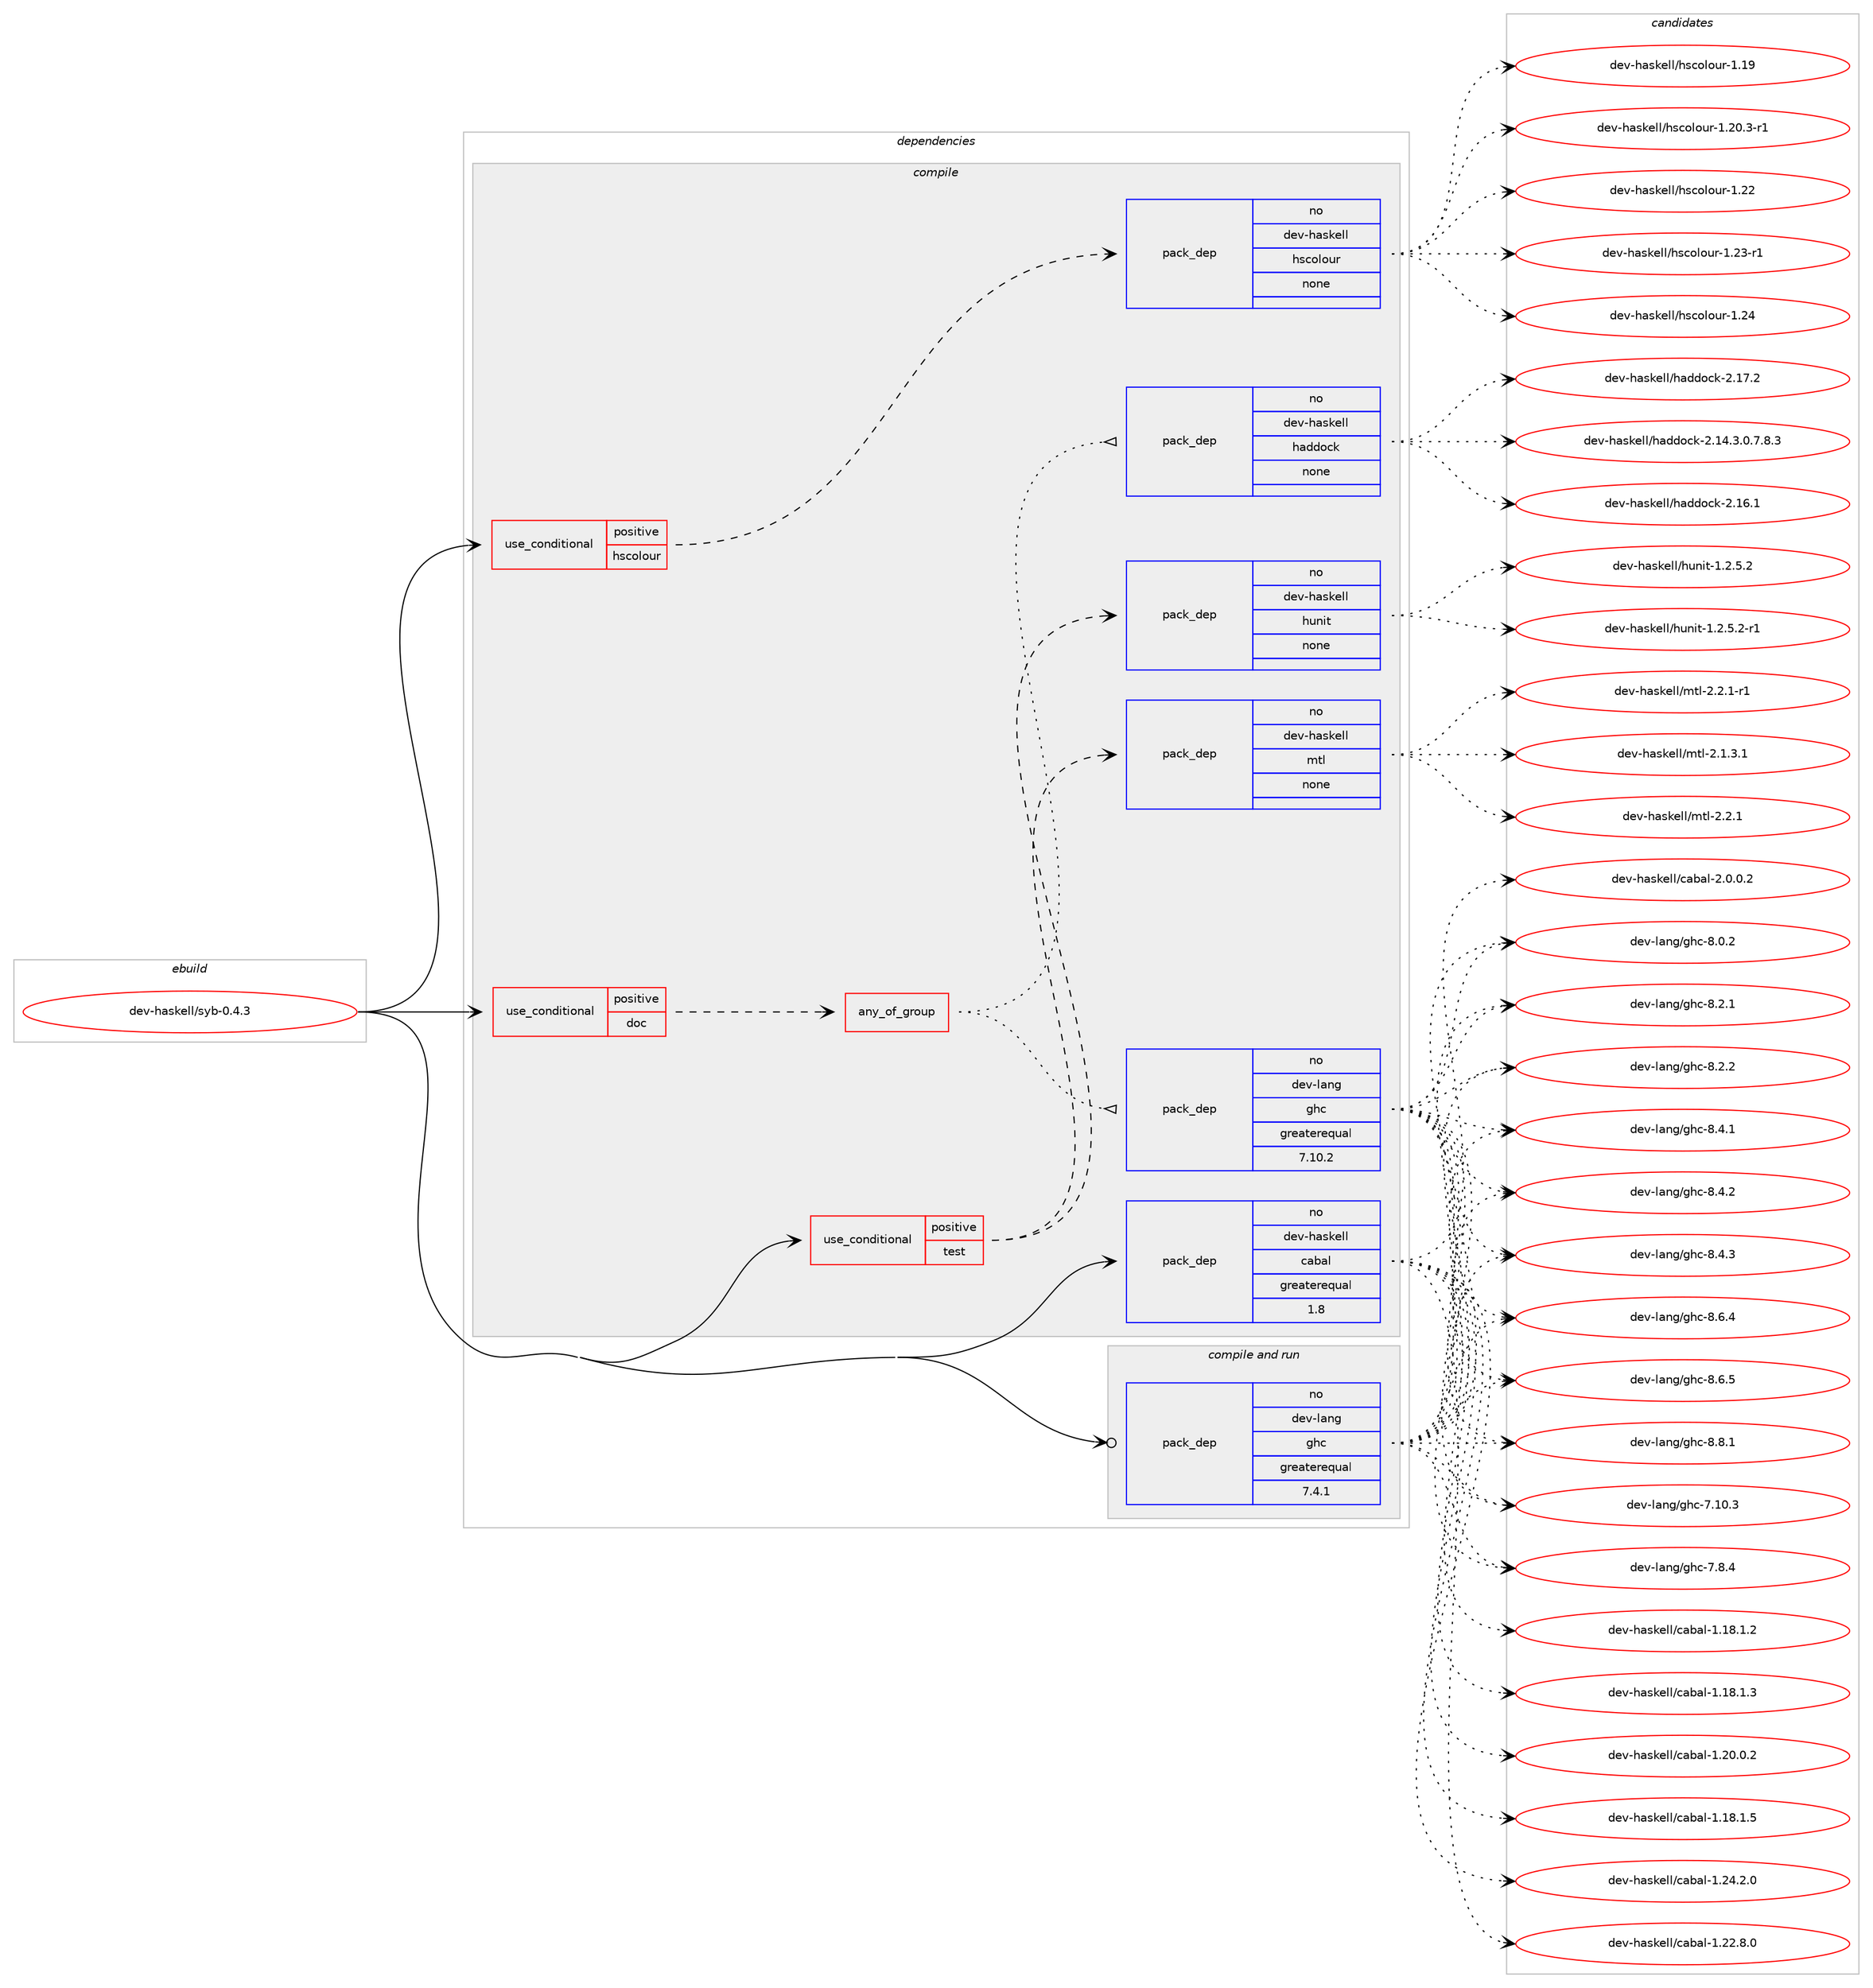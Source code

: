 digraph prolog {

# *************
# Graph options
# *************

newrank=true;
concentrate=true;
compound=true;
graph [rankdir=LR,fontname=Helvetica,fontsize=10,ranksep=1.5];#, ranksep=2.5, nodesep=0.2];
edge  [arrowhead=vee];
node  [fontname=Helvetica,fontsize=10];

# **********
# The ebuild
# **********

subgraph cluster_leftcol {
color=gray;
rank=same;
label=<<i>ebuild</i>>;
id [label="dev-haskell/syb-0.4.3", color=red, width=4, href="../dev-haskell/syb-0.4.3.svg"];
}

# ****************
# The dependencies
# ****************

subgraph cluster_midcol {
color=gray;
label=<<i>dependencies</i>>;
subgraph cluster_compile {
fillcolor="#eeeeee";
style=filled;
label=<<i>compile</i>>;
subgraph cond127675 {
dependency544765 [label=<<TABLE BORDER="0" CELLBORDER="1" CELLSPACING="0" CELLPADDING="4"><TR><TD ROWSPAN="3" CELLPADDING="10">use_conditional</TD></TR><TR><TD>positive</TD></TR><TR><TD>doc</TD></TR></TABLE>>, shape=none, color=red];
subgraph any10519 {
dependency544766 [label=<<TABLE BORDER="0" CELLBORDER="1" CELLSPACING="0" CELLPADDING="4"><TR><TD CELLPADDING="10">any_of_group</TD></TR></TABLE>>, shape=none, color=red];subgraph pack406214 {
dependency544767 [label=<<TABLE BORDER="0" CELLBORDER="1" CELLSPACING="0" CELLPADDING="4" WIDTH="220"><TR><TD ROWSPAN="6" CELLPADDING="30">pack_dep</TD></TR><TR><TD WIDTH="110">no</TD></TR><TR><TD>dev-haskell</TD></TR><TR><TD>haddock</TD></TR><TR><TD>none</TD></TR><TR><TD></TD></TR></TABLE>>, shape=none, color=blue];
}
dependency544766:e -> dependency544767:w [weight=20,style="dotted",arrowhead="oinv"];
subgraph pack406215 {
dependency544768 [label=<<TABLE BORDER="0" CELLBORDER="1" CELLSPACING="0" CELLPADDING="4" WIDTH="220"><TR><TD ROWSPAN="6" CELLPADDING="30">pack_dep</TD></TR><TR><TD WIDTH="110">no</TD></TR><TR><TD>dev-lang</TD></TR><TR><TD>ghc</TD></TR><TR><TD>greaterequal</TD></TR><TR><TD>7.10.2</TD></TR></TABLE>>, shape=none, color=blue];
}
dependency544766:e -> dependency544768:w [weight=20,style="dotted",arrowhead="oinv"];
}
dependency544765:e -> dependency544766:w [weight=20,style="dashed",arrowhead="vee"];
}
id:e -> dependency544765:w [weight=20,style="solid",arrowhead="vee"];
subgraph cond127676 {
dependency544769 [label=<<TABLE BORDER="0" CELLBORDER="1" CELLSPACING="0" CELLPADDING="4"><TR><TD ROWSPAN="3" CELLPADDING="10">use_conditional</TD></TR><TR><TD>positive</TD></TR><TR><TD>hscolour</TD></TR></TABLE>>, shape=none, color=red];
subgraph pack406216 {
dependency544770 [label=<<TABLE BORDER="0" CELLBORDER="1" CELLSPACING="0" CELLPADDING="4" WIDTH="220"><TR><TD ROWSPAN="6" CELLPADDING="30">pack_dep</TD></TR><TR><TD WIDTH="110">no</TD></TR><TR><TD>dev-haskell</TD></TR><TR><TD>hscolour</TD></TR><TR><TD>none</TD></TR><TR><TD></TD></TR></TABLE>>, shape=none, color=blue];
}
dependency544769:e -> dependency544770:w [weight=20,style="dashed",arrowhead="vee"];
}
id:e -> dependency544769:w [weight=20,style="solid",arrowhead="vee"];
subgraph cond127677 {
dependency544771 [label=<<TABLE BORDER="0" CELLBORDER="1" CELLSPACING="0" CELLPADDING="4"><TR><TD ROWSPAN="3" CELLPADDING="10">use_conditional</TD></TR><TR><TD>positive</TD></TR><TR><TD>test</TD></TR></TABLE>>, shape=none, color=red];
subgraph pack406217 {
dependency544772 [label=<<TABLE BORDER="0" CELLBORDER="1" CELLSPACING="0" CELLPADDING="4" WIDTH="220"><TR><TD ROWSPAN="6" CELLPADDING="30">pack_dep</TD></TR><TR><TD WIDTH="110">no</TD></TR><TR><TD>dev-haskell</TD></TR><TR><TD>hunit</TD></TR><TR><TD>none</TD></TR><TR><TD></TD></TR></TABLE>>, shape=none, color=blue];
}
dependency544771:e -> dependency544772:w [weight=20,style="dashed",arrowhead="vee"];
subgraph pack406218 {
dependency544773 [label=<<TABLE BORDER="0" CELLBORDER="1" CELLSPACING="0" CELLPADDING="4" WIDTH="220"><TR><TD ROWSPAN="6" CELLPADDING="30">pack_dep</TD></TR><TR><TD WIDTH="110">no</TD></TR><TR><TD>dev-haskell</TD></TR><TR><TD>mtl</TD></TR><TR><TD>none</TD></TR><TR><TD></TD></TR></TABLE>>, shape=none, color=blue];
}
dependency544771:e -> dependency544773:w [weight=20,style="dashed",arrowhead="vee"];
}
id:e -> dependency544771:w [weight=20,style="solid",arrowhead="vee"];
subgraph pack406219 {
dependency544774 [label=<<TABLE BORDER="0" CELLBORDER="1" CELLSPACING="0" CELLPADDING="4" WIDTH="220"><TR><TD ROWSPAN="6" CELLPADDING="30">pack_dep</TD></TR><TR><TD WIDTH="110">no</TD></TR><TR><TD>dev-haskell</TD></TR><TR><TD>cabal</TD></TR><TR><TD>greaterequal</TD></TR><TR><TD>1.8</TD></TR></TABLE>>, shape=none, color=blue];
}
id:e -> dependency544774:w [weight=20,style="solid",arrowhead="vee"];
}
subgraph cluster_compileandrun {
fillcolor="#eeeeee";
style=filled;
label=<<i>compile and run</i>>;
subgraph pack406220 {
dependency544775 [label=<<TABLE BORDER="0" CELLBORDER="1" CELLSPACING="0" CELLPADDING="4" WIDTH="220"><TR><TD ROWSPAN="6" CELLPADDING="30">pack_dep</TD></TR><TR><TD WIDTH="110">no</TD></TR><TR><TD>dev-lang</TD></TR><TR><TD>ghc</TD></TR><TR><TD>greaterequal</TD></TR><TR><TD>7.4.1</TD></TR></TABLE>>, shape=none, color=blue];
}
id:e -> dependency544775:w [weight=20,style="solid",arrowhead="odotvee"];
}
subgraph cluster_run {
fillcolor="#eeeeee";
style=filled;
label=<<i>run</i>>;
}
}

# **************
# The candidates
# **************

subgraph cluster_choices {
rank=same;
color=gray;
label=<<i>candidates</i>>;

subgraph choice406214 {
color=black;
nodesep=1;
choice1001011184510497115107101108108471049710010011199107455046495246514648465546564651 [label="dev-haskell/haddock-2.14.3.0.7.8.3", color=red, width=4,href="../dev-haskell/haddock-2.14.3.0.7.8.3.svg"];
choice100101118451049711510710110810847104971001001119910745504649544649 [label="dev-haskell/haddock-2.16.1", color=red, width=4,href="../dev-haskell/haddock-2.16.1.svg"];
choice100101118451049711510710110810847104971001001119910745504649554650 [label="dev-haskell/haddock-2.17.2", color=red, width=4,href="../dev-haskell/haddock-2.17.2.svg"];
dependency544767:e -> choice1001011184510497115107101108108471049710010011199107455046495246514648465546564651:w [style=dotted,weight="100"];
dependency544767:e -> choice100101118451049711510710110810847104971001001119910745504649544649:w [style=dotted,weight="100"];
dependency544767:e -> choice100101118451049711510710110810847104971001001119910745504649554650:w [style=dotted,weight="100"];
}
subgraph choice406215 {
color=black;
nodesep=1;
choice1001011184510897110103471031049945554649484651 [label="dev-lang/ghc-7.10.3", color=red, width=4,href="../dev-lang/ghc-7.10.3.svg"];
choice10010111845108971101034710310499455546564652 [label="dev-lang/ghc-7.8.4", color=red, width=4,href="../dev-lang/ghc-7.8.4.svg"];
choice10010111845108971101034710310499455646484650 [label="dev-lang/ghc-8.0.2", color=red, width=4,href="../dev-lang/ghc-8.0.2.svg"];
choice10010111845108971101034710310499455646504649 [label="dev-lang/ghc-8.2.1", color=red, width=4,href="../dev-lang/ghc-8.2.1.svg"];
choice10010111845108971101034710310499455646504650 [label="dev-lang/ghc-8.2.2", color=red, width=4,href="../dev-lang/ghc-8.2.2.svg"];
choice10010111845108971101034710310499455646524649 [label="dev-lang/ghc-8.4.1", color=red, width=4,href="../dev-lang/ghc-8.4.1.svg"];
choice10010111845108971101034710310499455646524650 [label="dev-lang/ghc-8.4.2", color=red, width=4,href="../dev-lang/ghc-8.4.2.svg"];
choice10010111845108971101034710310499455646524651 [label="dev-lang/ghc-8.4.3", color=red, width=4,href="../dev-lang/ghc-8.4.3.svg"];
choice10010111845108971101034710310499455646544652 [label="dev-lang/ghc-8.6.4", color=red, width=4,href="../dev-lang/ghc-8.6.4.svg"];
choice10010111845108971101034710310499455646544653 [label="dev-lang/ghc-8.6.5", color=red, width=4,href="../dev-lang/ghc-8.6.5.svg"];
choice10010111845108971101034710310499455646564649 [label="dev-lang/ghc-8.8.1", color=red, width=4,href="../dev-lang/ghc-8.8.1.svg"];
dependency544768:e -> choice1001011184510897110103471031049945554649484651:w [style=dotted,weight="100"];
dependency544768:e -> choice10010111845108971101034710310499455546564652:w [style=dotted,weight="100"];
dependency544768:e -> choice10010111845108971101034710310499455646484650:w [style=dotted,weight="100"];
dependency544768:e -> choice10010111845108971101034710310499455646504649:w [style=dotted,weight="100"];
dependency544768:e -> choice10010111845108971101034710310499455646504650:w [style=dotted,weight="100"];
dependency544768:e -> choice10010111845108971101034710310499455646524649:w [style=dotted,weight="100"];
dependency544768:e -> choice10010111845108971101034710310499455646524650:w [style=dotted,weight="100"];
dependency544768:e -> choice10010111845108971101034710310499455646524651:w [style=dotted,weight="100"];
dependency544768:e -> choice10010111845108971101034710310499455646544652:w [style=dotted,weight="100"];
dependency544768:e -> choice10010111845108971101034710310499455646544653:w [style=dotted,weight="100"];
dependency544768:e -> choice10010111845108971101034710310499455646564649:w [style=dotted,weight="100"];
}
subgraph choice406216 {
color=black;
nodesep=1;
choice100101118451049711510710110810847104115991111081111171144549464957 [label="dev-haskell/hscolour-1.19", color=red, width=4,href="../dev-haskell/hscolour-1.19.svg"];
choice10010111845104971151071011081084710411599111108111117114454946504846514511449 [label="dev-haskell/hscolour-1.20.3-r1", color=red, width=4,href="../dev-haskell/hscolour-1.20.3-r1.svg"];
choice100101118451049711510710110810847104115991111081111171144549465050 [label="dev-haskell/hscolour-1.22", color=red, width=4,href="../dev-haskell/hscolour-1.22.svg"];
choice1001011184510497115107101108108471041159911110811111711445494650514511449 [label="dev-haskell/hscolour-1.23-r1", color=red, width=4,href="../dev-haskell/hscolour-1.23-r1.svg"];
choice100101118451049711510710110810847104115991111081111171144549465052 [label="dev-haskell/hscolour-1.24", color=red, width=4,href="../dev-haskell/hscolour-1.24.svg"];
dependency544770:e -> choice100101118451049711510710110810847104115991111081111171144549464957:w [style=dotted,weight="100"];
dependency544770:e -> choice10010111845104971151071011081084710411599111108111117114454946504846514511449:w [style=dotted,weight="100"];
dependency544770:e -> choice100101118451049711510710110810847104115991111081111171144549465050:w [style=dotted,weight="100"];
dependency544770:e -> choice1001011184510497115107101108108471041159911110811111711445494650514511449:w [style=dotted,weight="100"];
dependency544770:e -> choice100101118451049711510710110810847104115991111081111171144549465052:w [style=dotted,weight="100"];
}
subgraph choice406217 {
color=black;
nodesep=1;
choice1001011184510497115107101108108471041171101051164549465046534650 [label="dev-haskell/hunit-1.2.5.2", color=red, width=4,href="../dev-haskell/hunit-1.2.5.2.svg"];
choice10010111845104971151071011081084710411711010511645494650465346504511449 [label="dev-haskell/hunit-1.2.5.2-r1", color=red, width=4,href="../dev-haskell/hunit-1.2.5.2-r1.svg"];
dependency544772:e -> choice1001011184510497115107101108108471041171101051164549465046534650:w [style=dotted,weight="100"];
dependency544772:e -> choice10010111845104971151071011081084710411711010511645494650465346504511449:w [style=dotted,weight="100"];
}
subgraph choice406218 {
color=black;
nodesep=1;
choice1001011184510497115107101108108471091161084550464946514649 [label="dev-haskell/mtl-2.1.3.1", color=red, width=4,href="../dev-haskell/mtl-2.1.3.1.svg"];
choice100101118451049711510710110810847109116108455046504649 [label="dev-haskell/mtl-2.2.1", color=red, width=4,href="../dev-haskell/mtl-2.2.1.svg"];
choice1001011184510497115107101108108471091161084550465046494511449 [label="dev-haskell/mtl-2.2.1-r1", color=red, width=4,href="../dev-haskell/mtl-2.2.1-r1.svg"];
dependency544773:e -> choice1001011184510497115107101108108471091161084550464946514649:w [style=dotted,weight="100"];
dependency544773:e -> choice100101118451049711510710110810847109116108455046504649:w [style=dotted,weight="100"];
dependency544773:e -> choice1001011184510497115107101108108471091161084550465046494511449:w [style=dotted,weight="100"];
}
subgraph choice406219 {
color=black;
nodesep=1;
choice10010111845104971151071011081084799979897108454946495646494650 [label="dev-haskell/cabal-1.18.1.2", color=red, width=4,href="../dev-haskell/cabal-1.18.1.2.svg"];
choice10010111845104971151071011081084799979897108454946495646494651 [label="dev-haskell/cabal-1.18.1.3", color=red, width=4,href="../dev-haskell/cabal-1.18.1.3.svg"];
choice10010111845104971151071011081084799979897108454946495646494653 [label="dev-haskell/cabal-1.18.1.5", color=red, width=4,href="../dev-haskell/cabal-1.18.1.5.svg"];
choice10010111845104971151071011081084799979897108454946504846484650 [label="dev-haskell/cabal-1.20.0.2", color=red, width=4,href="../dev-haskell/cabal-1.20.0.2.svg"];
choice10010111845104971151071011081084799979897108454946505046564648 [label="dev-haskell/cabal-1.22.8.0", color=red, width=4,href="../dev-haskell/cabal-1.22.8.0.svg"];
choice10010111845104971151071011081084799979897108454946505246504648 [label="dev-haskell/cabal-1.24.2.0", color=red, width=4,href="../dev-haskell/cabal-1.24.2.0.svg"];
choice100101118451049711510710110810847999798971084550464846484650 [label="dev-haskell/cabal-2.0.0.2", color=red, width=4,href="../dev-haskell/cabal-2.0.0.2.svg"];
dependency544774:e -> choice10010111845104971151071011081084799979897108454946495646494650:w [style=dotted,weight="100"];
dependency544774:e -> choice10010111845104971151071011081084799979897108454946495646494651:w [style=dotted,weight="100"];
dependency544774:e -> choice10010111845104971151071011081084799979897108454946495646494653:w [style=dotted,weight="100"];
dependency544774:e -> choice10010111845104971151071011081084799979897108454946504846484650:w [style=dotted,weight="100"];
dependency544774:e -> choice10010111845104971151071011081084799979897108454946505046564648:w [style=dotted,weight="100"];
dependency544774:e -> choice10010111845104971151071011081084799979897108454946505246504648:w [style=dotted,weight="100"];
dependency544774:e -> choice100101118451049711510710110810847999798971084550464846484650:w [style=dotted,weight="100"];
}
subgraph choice406220 {
color=black;
nodesep=1;
choice1001011184510897110103471031049945554649484651 [label="dev-lang/ghc-7.10.3", color=red, width=4,href="../dev-lang/ghc-7.10.3.svg"];
choice10010111845108971101034710310499455546564652 [label="dev-lang/ghc-7.8.4", color=red, width=4,href="../dev-lang/ghc-7.8.4.svg"];
choice10010111845108971101034710310499455646484650 [label="dev-lang/ghc-8.0.2", color=red, width=4,href="../dev-lang/ghc-8.0.2.svg"];
choice10010111845108971101034710310499455646504649 [label="dev-lang/ghc-8.2.1", color=red, width=4,href="../dev-lang/ghc-8.2.1.svg"];
choice10010111845108971101034710310499455646504650 [label="dev-lang/ghc-8.2.2", color=red, width=4,href="../dev-lang/ghc-8.2.2.svg"];
choice10010111845108971101034710310499455646524649 [label="dev-lang/ghc-8.4.1", color=red, width=4,href="../dev-lang/ghc-8.4.1.svg"];
choice10010111845108971101034710310499455646524650 [label="dev-lang/ghc-8.4.2", color=red, width=4,href="../dev-lang/ghc-8.4.2.svg"];
choice10010111845108971101034710310499455646524651 [label="dev-lang/ghc-8.4.3", color=red, width=4,href="../dev-lang/ghc-8.4.3.svg"];
choice10010111845108971101034710310499455646544652 [label="dev-lang/ghc-8.6.4", color=red, width=4,href="../dev-lang/ghc-8.6.4.svg"];
choice10010111845108971101034710310499455646544653 [label="dev-lang/ghc-8.6.5", color=red, width=4,href="../dev-lang/ghc-8.6.5.svg"];
choice10010111845108971101034710310499455646564649 [label="dev-lang/ghc-8.8.1", color=red, width=4,href="../dev-lang/ghc-8.8.1.svg"];
dependency544775:e -> choice1001011184510897110103471031049945554649484651:w [style=dotted,weight="100"];
dependency544775:e -> choice10010111845108971101034710310499455546564652:w [style=dotted,weight="100"];
dependency544775:e -> choice10010111845108971101034710310499455646484650:w [style=dotted,weight="100"];
dependency544775:e -> choice10010111845108971101034710310499455646504649:w [style=dotted,weight="100"];
dependency544775:e -> choice10010111845108971101034710310499455646504650:w [style=dotted,weight="100"];
dependency544775:e -> choice10010111845108971101034710310499455646524649:w [style=dotted,weight="100"];
dependency544775:e -> choice10010111845108971101034710310499455646524650:w [style=dotted,weight="100"];
dependency544775:e -> choice10010111845108971101034710310499455646524651:w [style=dotted,weight="100"];
dependency544775:e -> choice10010111845108971101034710310499455646544652:w [style=dotted,weight="100"];
dependency544775:e -> choice10010111845108971101034710310499455646544653:w [style=dotted,weight="100"];
dependency544775:e -> choice10010111845108971101034710310499455646564649:w [style=dotted,weight="100"];
}
}

}
